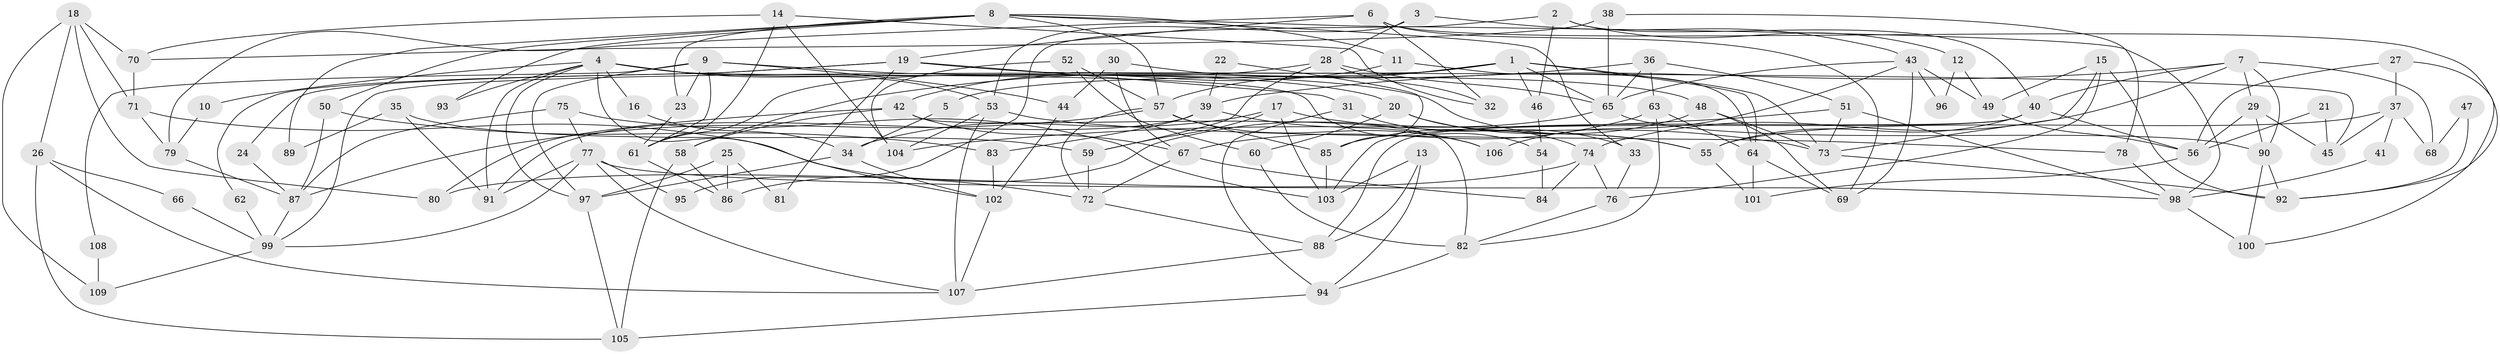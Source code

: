 // coarse degree distribution, {7: 0.07407407407407407, 4: 0.14814814814814814, 5: 0.1111111111111111, 13: 0.018518518518518517, 9: 0.09259259259259259, 11: 0.05555555555555555, 2: 0.14814814814814814, 6: 0.14814814814814814, 3: 0.12962962962962962, 12: 0.037037037037037035, 8: 0.018518518518518517, 10: 0.018518518518518517}
// Generated by graph-tools (version 1.1) at 2025/18/03/04/25 18:18:58]
// undirected, 109 vertices, 218 edges
graph export_dot {
graph [start="1"]
  node [color=gray90,style=filled];
  1;
  2;
  3;
  4;
  5;
  6;
  7;
  8;
  9;
  10;
  11;
  12;
  13;
  14;
  15;
  16;
  17;
  18;
  19;
  20;
  21;
  22;
  23;
  24;
  25;
  26;
  27;
  28;
  29;
  30;
  31;
  32;
  33;
  34;
  35;
  36;
  37;
  38;
  39;
  40;
  41;
  42;
  43;
  44;
  45;
  46;
  47;
  48;
  49;
  50;
  51;
  52;
  53;
  54;
  55;
  56;
  57;
  58;
  59;
  60;
  61;
  62;
  63;
  64;
  65;
  66;
  67;
  68;
  69;
  70;
  71;
  72;
  73;
  74;
  75;
  76;
  77;
  78;
  79;
  80;
  81;
  82;
  83;
  84;
  85;
  86;
  87;
  88;
  89;
  90;
  91;
  92;
  93;
  94;
  95;
  96;
  97;
  98;
  99;
  100;
  101;
  102;
  103;
  104;
  105;
  106;
  107;
  108;
  109;
  1 -- 73;
  1 -- 65;
  1 -- 5;
  1 -- 46;
  1 -- 57;
  1 -- 64;
  1 -- 99;
  2 -- 40;
  2 -- 46;
  2 -- 12;
  2 -- 95;
  3 -- 28;
  3 -- 53;
  3 -- 43;
  4 -- 53;
  4 -- 91;
  4 -- 10;
  4 -- 16;
  4 -- 20;
  4 -- 54;
  4 -- 93;
  4 -- 97;
  4 -- 102;
  5 -- 34;
  6 -- 79;
  6 -- 92;
  6 -- 19;
  6 -- 32;
  6 -- 69;
  7 -- 40;
  7 -- 90;
  7 -- 29;
  7 -- 39;
  7 -- 68;
  7 -- 74;
  8 -- 98;
  8 -- 11;
  8 -- 23;
  8 -- 33;
  8 -- 50;
  8 -- 57;
  8 -- 89;
  8 -- 93;
  9 -- 44;
  9 -- 55;
  9 -- 23;
  9 -- 61;
  9 -- 97;
  9 -- 108;
  10 -- 79;
  11 -- 64;
  11 -- 42;
  12 -- 49;
  12 -- 96;
  13 -- 103;
  13 -- 88;
  13 -- 94;
  14 -- 61;
  14 -- 32;
  14 -- 70;
  14 -- 104;
  15 -- 76;
  15 -- 73;
  15 -- 49;
  15 -- 92;
  16 -- 34;
  17 -- 59;
  17 -- 103;
  17 -- 34;
  17 -- 73;
  18 -- 26;
  18 -- 70;
  18 -- 71;
  18 -- 80;
  18 -- 109;
  19 -- 31;
  19 -- 24;
  19 -- 45;
  19 -- 62;
  19 -- 81;
  20 -- 60;
  20 -- 55;
  20 -- 74;
  21 -- 45;
  21 -- 56;
  22 -- 85;
  22 -- 39;
  23 -- 61;
  24 -- 87;
  25 -- 86;
  25 -- 97;
  25 -- 81;
  26 -- 107;
  26 -- 105;
  26 -- 66;
  27 -- 37;
  27 -- 56;
  27 -- 100;
  28 -- 61;
  28 -- 65;
  28 -- 32;
  28 -- 59;
  29 -- 56;
  29 -- 45;
  29 -- 90;
  30 -- 67;
  30 -- 48;
  30 -- 44;
  31 -- 33;
  31 -- 94;
  33 -- 76;
  34 -- 97;
  34 -- 102;
  35 -- 59;
  35 -- 91;
  35 -- 89;
  36 -- 51;
  36 -- 58;
  36 -- 63;
  36 -- 65;
  37 -- 45;
  37 -- 55;
  37 -- 41;
  37 -- 68;
  38 -- 65;
  38 -- 78;
  38 -- 70;
  39 -- 106;
  39 -- 83;
  39 -- 91;
  40 -- 103;
  40 -- 56;
  40 -- 55;
  40 -- 88;
  41 -- 98;
  42 -- 80;
  42 -- 58;
  42 -- 67;
  42 -- 82;
  43 -- 69;
  43 -- 49;
  43 -- 65;
  43 -- 96;
  43 -- 106;
  44 -- 102;
  46 -- 54;
  47 -- 92;
  47 -- 68;
  48 -- 73;
  48 -- 69;
  48 -- 85;
  49 -- 56;
  50 -- 83;
  50 -- 87;
  51 -- 98;
  51 -- 73;
  51 -- 104;
  52 -- 57;
  52 -- 104;
  52 -- 60;
  53 -- 104;
  53 -- 107;
  53 -- 78;
  54 -- 84;
  55 -- 101;
  56 -- 101;
  57 -- 72;
  57 -- 85;
  57 -- 87;
  57 -- 106;
  58 -- 105;
  58 -- 86;
  59 -- 72;
  60 -- 82;
  61 -- 86;
  62 -- 99;
  63 -- 67;
  63 -- 64;
  63 -- 82;
  64 -- 69;
  64 -- 101;
  65 -- 86;
  65 -- 90;
  66 -- 99;
  67 -- 72;
  67 -- 84;
  70 -- 71;
  71 -- 72;
  71 -- 79;
  72 -- 88;
  73 -- 92;
  74 -- 76;
  74 -- 80;
  74 -- 84;
  75 -- 87;
  75 -- 77;
  75 -- 103;
  76 -- 82;
  77 -- 107;
  77 -- 99;
  77 -- 91;
  77 -- 95;
  77 -- 98;
  78 -- 98;
  79 -- 87;
  82 -- 94;
  83 -- 102;
  85 -- 103;
  87 -- 99;
  88 -- 107;
  90 -- 92;
  90 -- 100;
  94 -- 105;
  97 -- 105;
  98 -- 100;
  99 -- 109;
  102 -- 107;
  108 -- 109;
}
